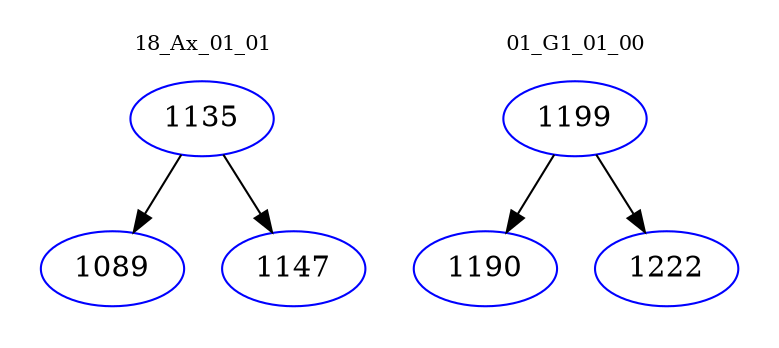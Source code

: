 digraph{
subgraph cluster_0 {
color = white
label = "18_Ax_01_01";
fontsize=10;
T0_1135 [label="1135", color="blue"]
T0_1135 -> T0_1089 [color="black"]
T0_1089 [label="1089", color="blue"]
T0_1135 -> T0_1147 [color="black"]
T0_1147 [label="1147", color="blue"]
}
subgraph cluster_1 {
color = white
label = "01_G1_01_00";
fontsize=10;
T1_1199 [label="1199", color="blue"]
T1_1199 -> T1_1190 [color="black"]
T1_1190 [label="1190", color="blue"]
T1_1199 -> T1_1222 [color="black"]
T1_1222 [label="1222", color="blue"]
}
}
